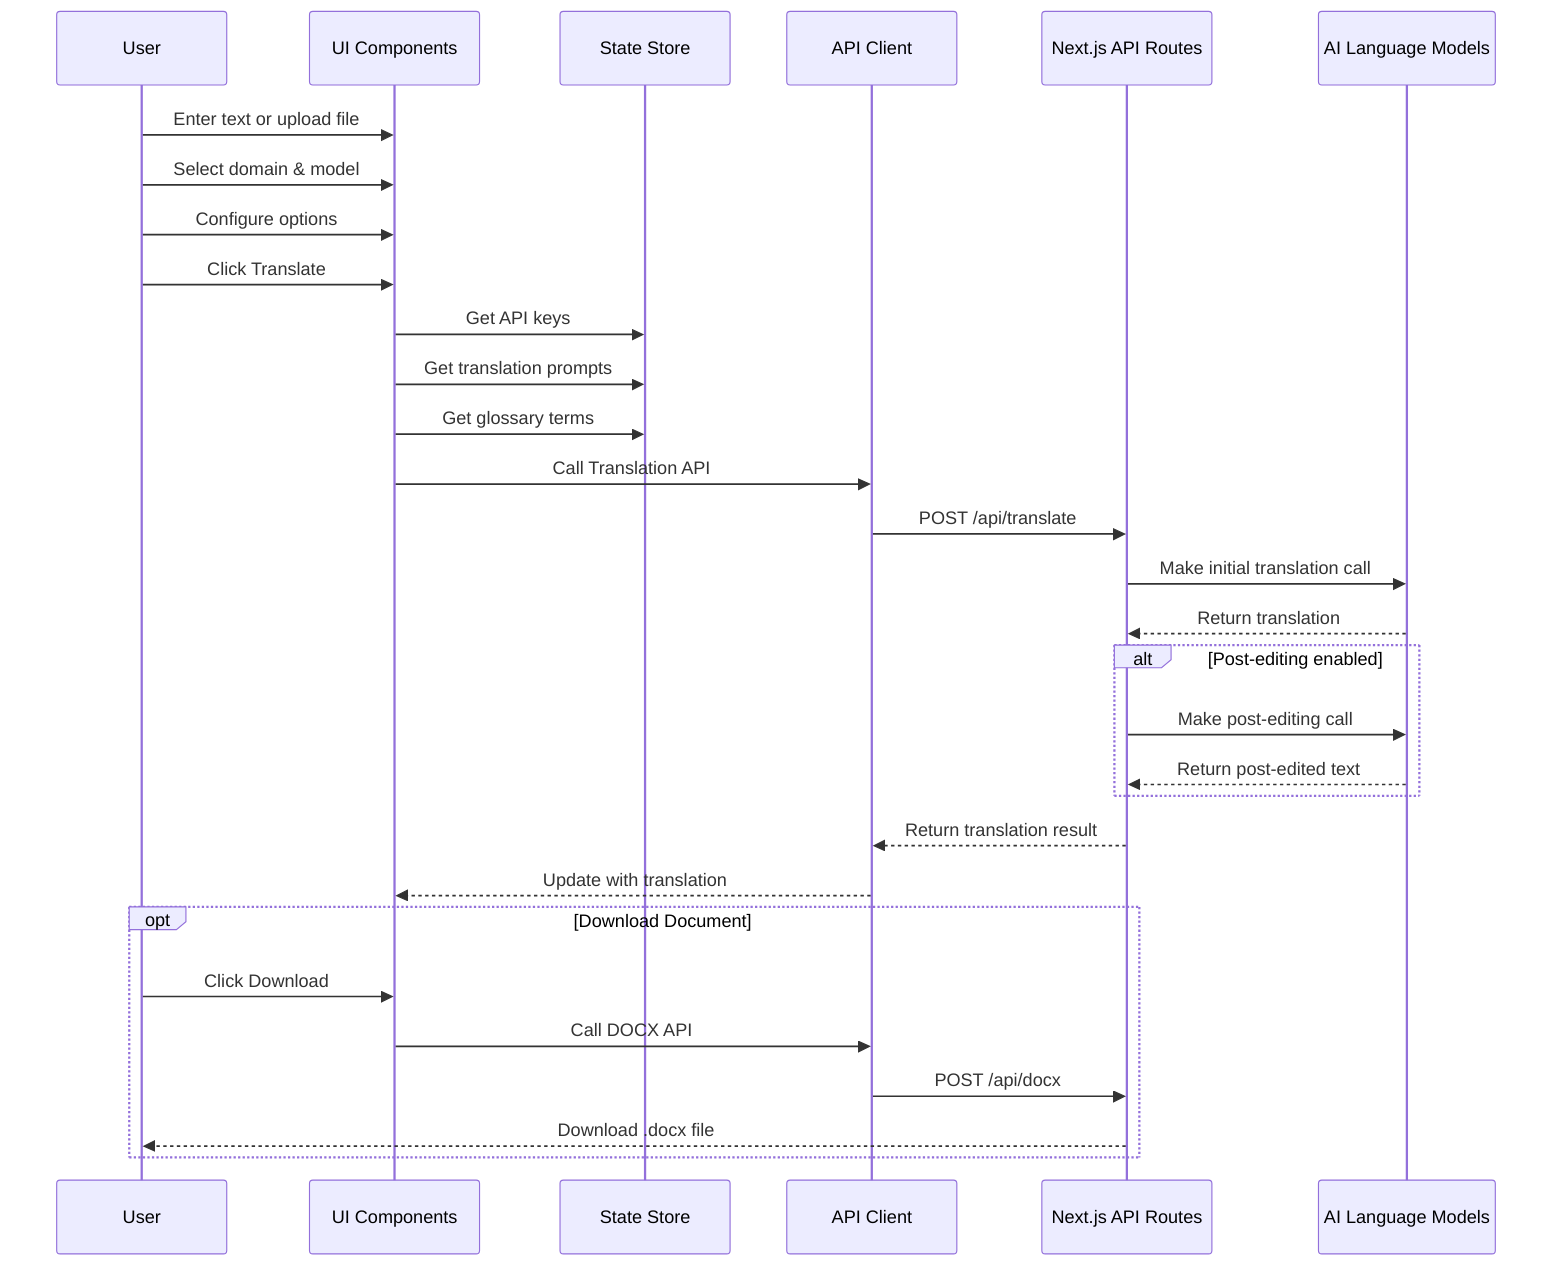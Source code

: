 sequenceDiagram
    participant User
    participant UI as UI Components
    participant Store as State Store
    participant API as API Client
    participant Server as Next.js API Routes
    participant LLM as AI Language Models
    
    User->>UI: Enter text or upload file
    User->>UI: Select domain & model
    User->>UI: Configure options
    User->>UI: Click Translate
    
    UI->>Store: Get API keys
    UI->>Store: Get translation prompts
    UI->>Store: Get glossary terms
    
    UI->>API: Call Translation API
    
    API->>Server: POST /api/translate
    
    Server->>LLM: Make initial translation call
    LLM-->>Server: Return translation
    
    alt Post-editing enabled
        Server->>LLM: Make post-editing call
        LLM-->>Server: Return post-edited text
    end
    
    Server-->>API: Return translation result
    
    API-->>UI: Update with translation
    
    opt Download Document
        User->>UI: Click Download
        UI->>API: Call DOCX API
        API->>Server: POST /api/docx
        Server-->>User: Download .docx file
    end